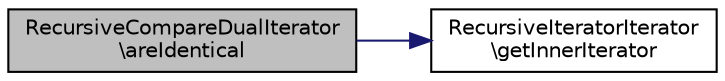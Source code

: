 digraph "RecursiveCompareDualIterator\areIdentical"
{
  edge [fontname="Helvetica",fontsize="10",labelfontname="Helvetica",labelfontsize="10"];
  node [fontname="Helvetica",fontsize="10",shape=record];
  rankdir="LR";
  Node1 [label="RecursiveCompareDualIterator\l\\areIdentical",height=0.2,width=0.4,color="black", fillcolor="grey75", style="filled" fontcolor="black"];
  Node1 -> Node2 [color="midnightblue",fontsize="10",style="solid",fontname="Helvetica"];
  Node2 [label="RecursiveIteratorIterator\l\\getInnerIterator",height=0.2,width=0.4,color="black", fillcolor="white", style="filled",URL="$classRecursiveIteratorIterator.html#afd05571ded15c2e7958136933a07129c"];
}
